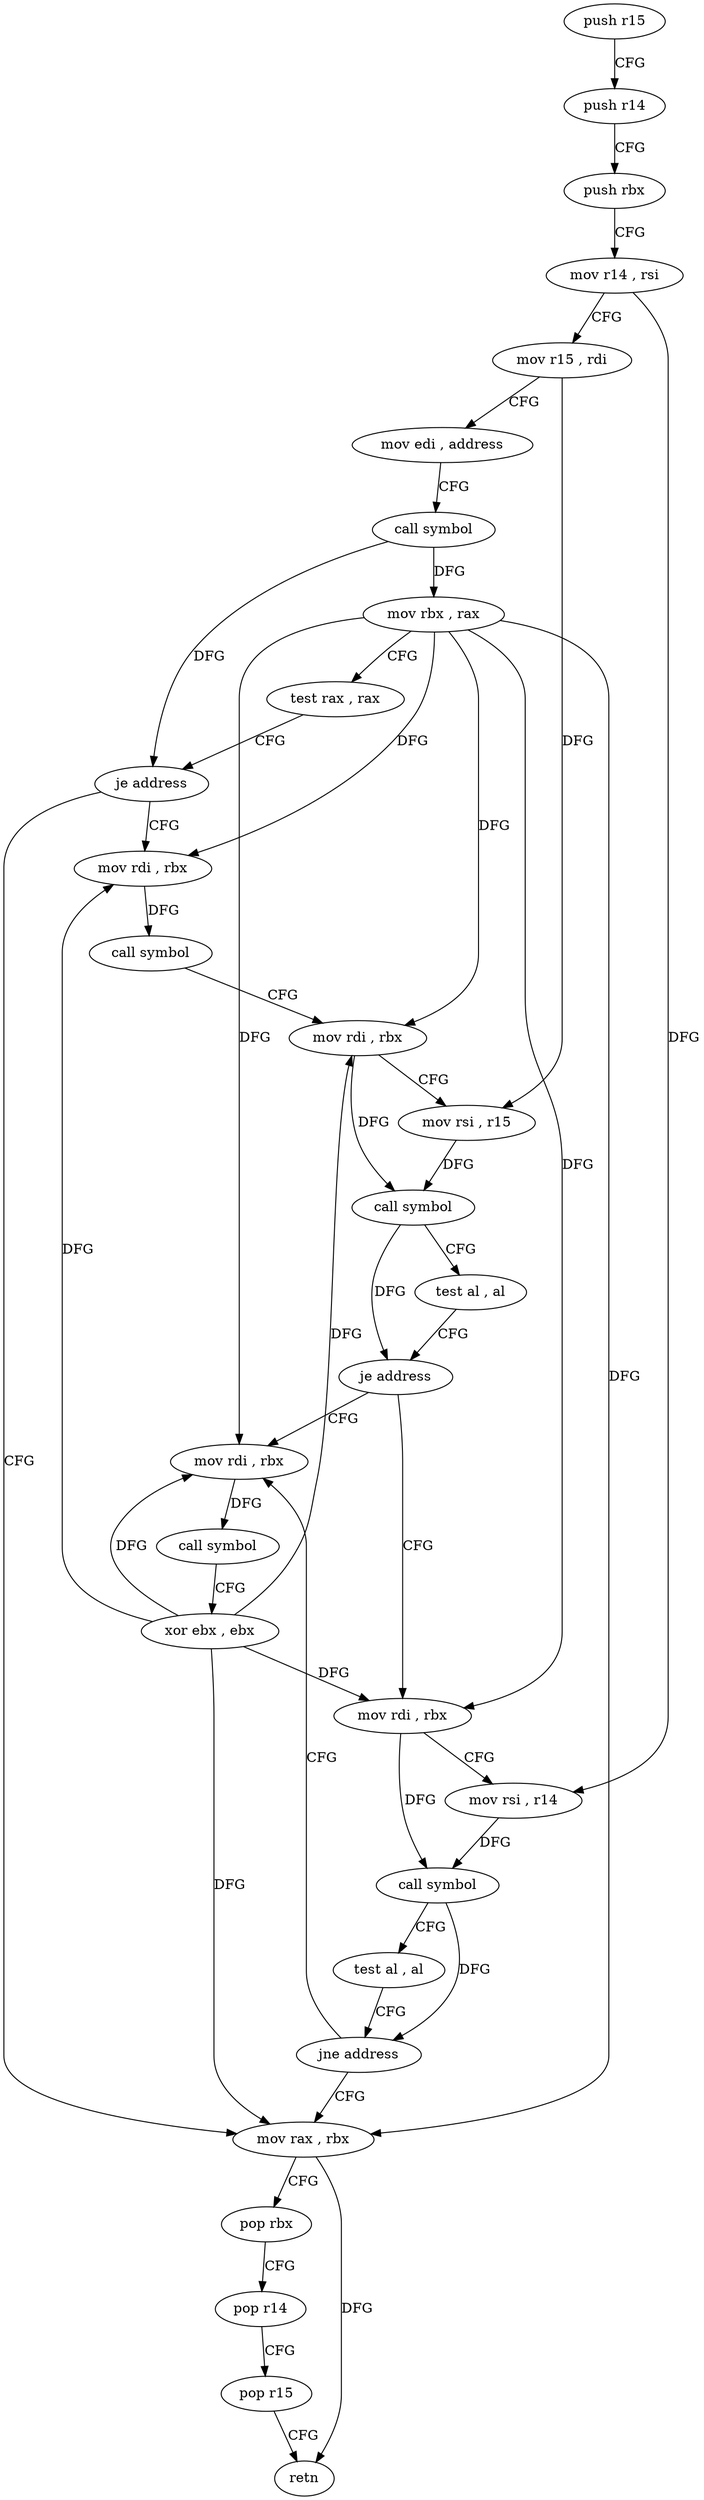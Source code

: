 digraph "func" {
"79776" [label = "push r15" ]
"79778" [label = "push r14" ]
"79780" [label = "push rbx" ]
"79781" [label = "mov r14 , rsi" ]
"79784" [label = "mov r15 , rdi" ]
"79787" [label = "mov edi , address" ]
"79792" [label = "call symbol" ]
"79797" [label = "mov rbx , rax" ]
"79800" [label = "test rax , rax" ]
"79803" [label = "je address" ]
"79853" [label = "mov rax , rbx" ]
"79805" [label = "mov rdi , rbx" ]
"79856" [label = "pop rbx" ]
"79857" [label = "pop r14" ]
"79859" [label = "pop r15" ]
"79861" [label = "retn" ]
"79808" [label = "call symbol" ]
"79813" [label = "mov rdi , rbx" ]
"79816" [label = "mov rsi , r15" ]
"79819" [label = "call symbol" ]
"79824" [label = "test al , al" ]
"79826" [label = "je address" ]
"79843" [label = "mov rdi , rbx" ]
"79828" [label = "mov rdi , rbx" ]
"79846" [label = "call symbol" ]
"79851" [label = "xor ebx , ebx" ]
"79831" [label = "mov rsi , r14" ]
"79834" [label = "call symbol" ]
"79839" [label = "test al , al" ]
"79841" [label = "jne address" ]
"79776" -> "79778" [ label = "CFG" ]
"79778" -> "79780" [ label = "CFG" ]
"79780" -> "79781" [ label = "CFG" ]
"79781" -> "79784" [ label = "CFG" ]
"79781" -> "79831" [ label = "DFG" ]
"79784" -> "79787" [ label = "CFG" ]
"79784" -> "79816" [ label = "DFG" ]
"79787" -> "79792" [ label = "CFG" ]
"79792" -> "79797" [ label = "DFG" ]
"79792" -> "79803" [ label = "DFG" ]
"79797" -> "79800" [ label = "CFG" ]
"79797" -> "79853" [ label = "DFG" ]
"79797" -> "79805" [ label = "DFG" ]
"79797" -> "79813" [ label = "DFG" ]
"79797" -> "79843" [ label = "DFG" ]
"79797" -> "79828" [ label = "DFG" ]
"79800" -> "79803" [ label = "CFG" ]
"79803" -> "79853" [ label = "CFG" ]
"79803" -> "79805" [ label = "CFG" ]
"79853" -> "79856" [ label = "CFG" ]
"79853" -> "79861" [ label = "DFG" ]
"79805" -> "79808" [ label = "DFG" ]
"79856" -> "79857" [ label = "CFG" ]
"79857" -> "79859" [ label = "CFG" ]
"79859" -> "79861" [ label = "CFG" ]
"79808" -> "79813" [ label = "CFG" ]
"79813" -> "79816" [ label = "CFG" ]
"79813" -> "79819" [ label = "DFG" ]
"79816" -> "79819" [ label = "DFG" ]
"79819" -> "79824" [ label = "CFG" ]
"79819" -> "79826" [ label = "DFG" ]
"79824" -> "79826" [ label = "CFG" ]
"79826" -> "79843" [ label = "CFG" ]
"79826" -> "79828" [ label = "CFG" ]
"79843" -> "79846" [ label = "DFG" ]
"79828" -> "79831" [ label = "CFG" ]
"79828" -> "79834" [ label = "DFG" ]
"79846" -> "79851" [ label = "CFG" ]
"79851" -> "79853" [ label = "DFG" ]
"79851" -> "79805" [ label = "DFG" ]
"79851" -> "79813" [ label = "DFG" ]
"79851" -> "79843" [ label = "DFG" ]
"79851" -> "79828" [ label = "DFG" ]
"79831" -> "79834" [ label = "DFG" ]
"79834" -> "79839" [ label = "CFG" ]
"79834" -> "79841" [ label = "DFG" ]
"79839" -> "79841" [ label = "CFG" ]
"79841" -> "79853" [ label = "CFG" ]
"79841" -> "79843" [ label = "CFG" ]
}
